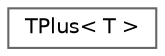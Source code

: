 digraph "Graphical Class Hierarchy"
{
 // INTERACTIVE_SVG=YES
 // LATEX_PDF_SIZE
  bgcolor="transparent";
  edge [fontname=Helvetica,fontsize=10,labelfontname=Helvetica,labelfontsize=10];
  node [fontname=Helvetica,fontsize=10,shape=box,height=0.2,width=0.4];
  rankdir="LR";
  Node0 [id="Node000000",label="TPlus\< T \>",height=0.2,width=0.4,color="grey40", fillcolor="white", style="filled",URL="$dc/daa/structTPlus.html",tooltip=" "];
}

